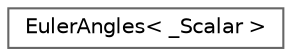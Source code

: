 digraph "类继承关系图"
{
 // LATEX_PDF_SIZE
  bgcolor="transparent";
  edge [fontname=Helvetica,fontsize=10,labelfontname=Helvetica,labelfontsize=10];
  node [fontname=Helvetica,fontsize=10,shape=box,height=0.2,width=0.4];
  rankdir="LR";
  Node0 [id="Node000000",label="EulerAngles\< _Scalar \>",height=0.2,width=0.4,color="grey40", fillcolor="white", style="filled",URL="$class_euler_angles.html",tooltip=" "];
}
